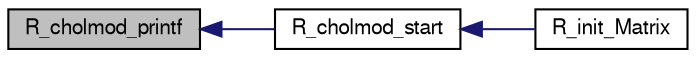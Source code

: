 digraph G
{
  edge [fontname="FreeSans",fontsize=10,labelfontname="FreeSans",labelfontsize=10];
  node [fontname="FreeSans",fontsize=10,shape=record];
  rankdir=LR;
  Node1 [label="R_cholmod_printf",height=0.2,width=0.4,color="black", fillcolor="grey75", style="filled" fontcolor="black"];
  Node1 -> Node2 [dir=back,color="midnightblue",fontsize=10,style="solid",fontname="FreeSans"];
  Node2 [label="R_cholmod_start",height=0.2,width=0.4,color="black", fillcolor="white", style="filled",URL="$chm__common_8h.html#5b4b7e397d76f774a204afec64f2f09f",tooltip="Initialize the CHOLMOD library and replace the print and error functions by R-specific..."];
  Node2 -> Node3 [dir=back,color="midnightblue",fontsize=10,style="solid",fontname="FreeSans"];
  Node3 [label="R_init_Matrix",height=0.2,width=0.4,color="black", fillcolor="white", style="filled",URL="$init_8c.html#3c984b3c92aeb789d5679e2aae8b8eac"];
}
